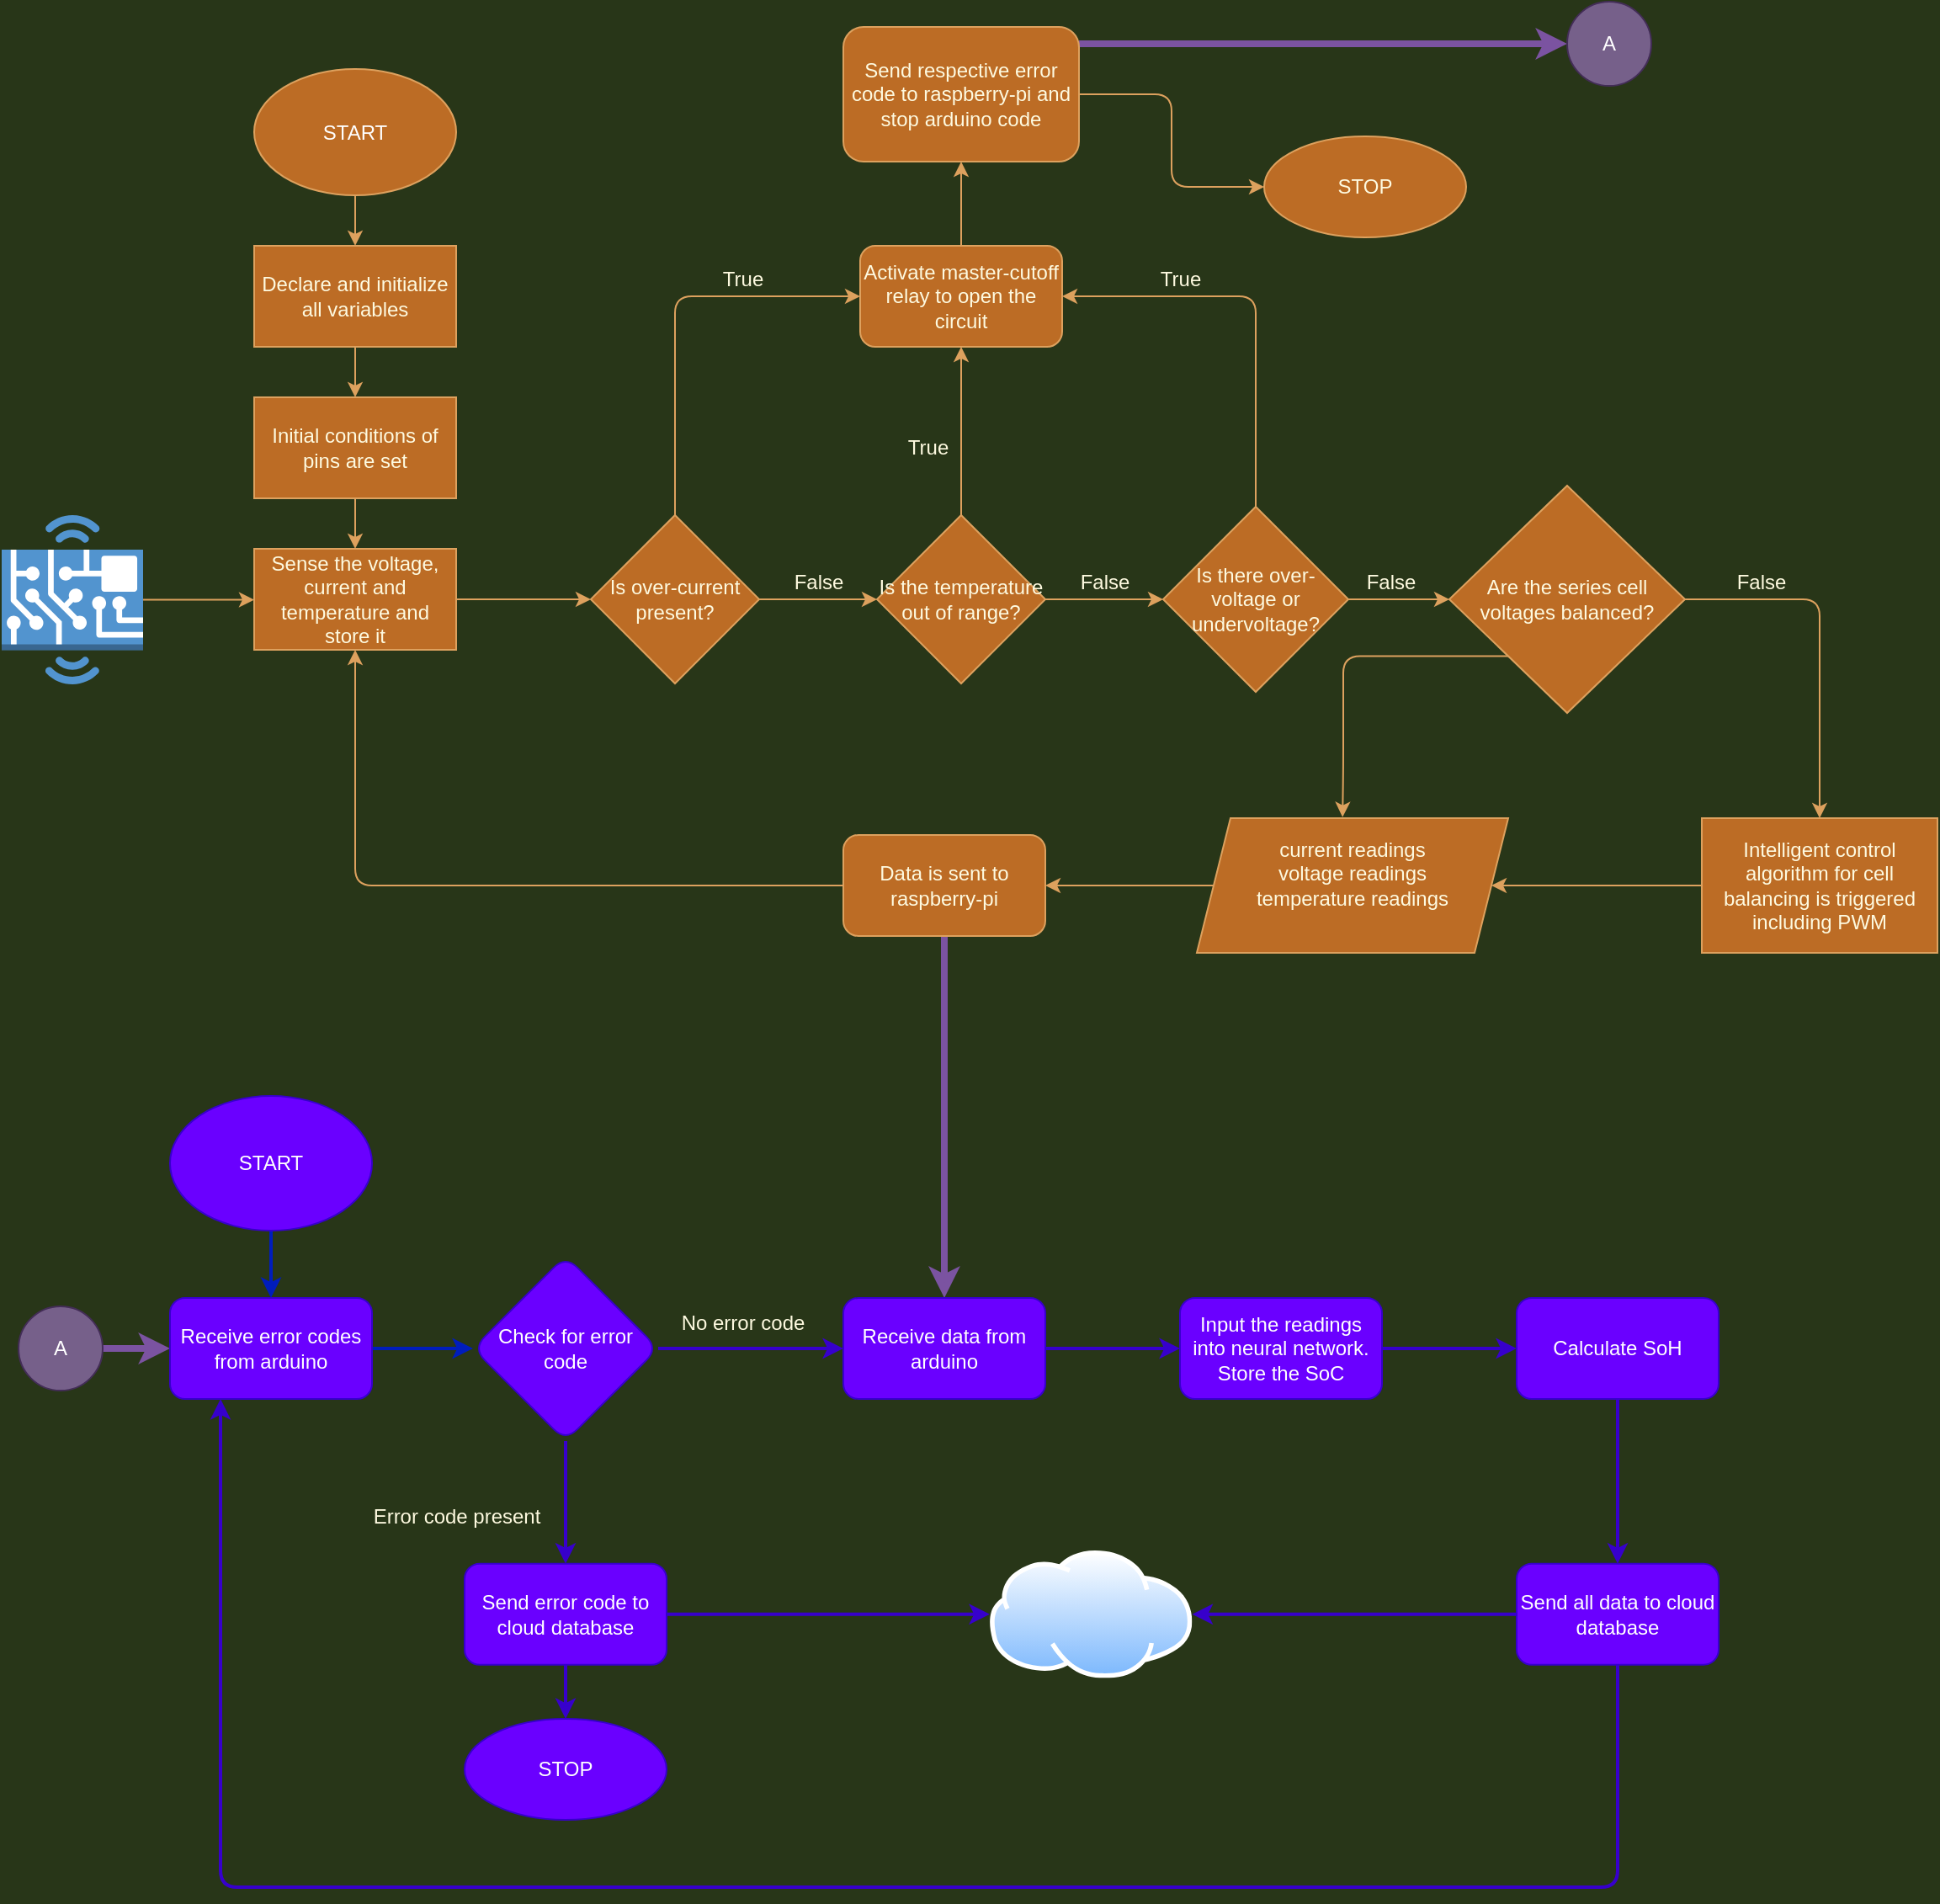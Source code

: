 <mxfile version="14.7.4" type="github">
  <diagram id="ZQuKfv0tQSPIokNDNCL0" name="Page-1">
    <mxGraphModel dx="1422" dy="791" grid="1" gridSize="10" guides="1" tooltips="1" connect="1" arrows="1" fold="1" page="1" pageScale="1" pageWidth="827" pageHeight="1169" background="#283618" math="0" shadow="0">
      <root>
        <mxCell id="0" />
        <mxCell id="1" parent="0" />
        <mxCell id="Vbz557c_matPlHKTKu7A-3" value="" style="edgeStyle=orthogonalEdgeStyle;curved=0;rounded=1;sketch=0;orthogonalLoop=1;jettySize=auto;html=1;fontColor=#FEFAE0;strokeColor=#DDA15E;fillColor=#BC6C25;" parent="1" source="Vbz557c_matPlHKTKu7A-1" target="Vbz557c_matPlHKTKu7A-2" edge="1">
          <mxGeometry relative="1" as="geometry" />
        </mxCell>
        <mxCell id="Vbz557c_matPlHKTKu7A-1" value="&lt;font color=&quot;#FFFFFF&quot;&gt;START&lt;/font&gt;" style="ellipse;whiteSpace=wrap;html=1;rounded=0;sketch=0;fontColor=#FEFAE0;strokeColor=#DDA15E;fillColor=#BC6C25;strokeWidth=1;perimeterSpacing=0;" parent="1" vertex="1">
          <mxGeometry x="390" y="60" width="120" height="75" as="geometry" />
        </mxCell>
        <mxCell id="Vbz557c_matPlHKTKu7A-5" style="edgeStyle=orthogonalEdgeStyle;curved=0;rounded=1;sketch=0;orthogonalLoop=1;jettySize=auto;html=1;exitX=0.5;exitY=1;exitDx=0;exitDy=0;entryX=0.5;entryY=0;entryDx=0;entryDy=0;fontColor=#FEFAE0;strokeColor=#DDA15E;fillColor=#BC6C25;" parent="1" source="Vbz557c_matPlHKTKu7A-2" target="Vbz557c_matPlHKTKu7A-4" edge="1">
          <mxGeometry relative="1" as="geometry" />
        </mxCell>
        <mxCell id="Vbz557c_matPlHKTKu7A-2" value="Declare and initialize all variables" style="rounded=0;whiteSpace=wrap;html=1;sketch=0;fontColor=#FEFAE0;strokeColor=#DDA15E;fillColor=#BC6C25;" parent="1" vertex="1">
          <mxGeometry x="390" y="165" width="120" height="60" as="geometry" />
        </mxCell>
        <mxCell id="Vbz557c_matPlHKTKu7A-7" value="" style="edgeStyle=orthogonalEdgeStyle;curved=0;rounded=1;sketch=0;orthogonalLoop=1;jettySize=auto;html=1;fontColor=#FEFAE0;strokeColor=#DDA15E;fillColor=#BC6C25;" parent="1" source="Vbz557c_matPlHKTKu7A-4" target="Vbz557c_matPlHKTKu7A-6" edge="1">
          <mxGeometry relative="1" as="geometry" />
        </mxCell>
        <mxCell id="Vbz557c_matPlHKTKu7A-4" value="Initial conditions of pins are set" style="rounded=0;whiteSpace=wrap;html=1;sketch=0;fontColor=#FEFAE0;strokeColor=#DDA15E;strokeWidth=1;fillColor=#BC6C25;gradientColor=none;" parent="1" vertex="1">
          <mxGeometry x="390" y="255" width="120" height="60" as="geometry" />
        </mxCell>
        <mxCell id="Vbz557c_matPlHKTKu7A-9" value="" style="edgeStyle=orthogonalEdgeStyle;curved=0;rounded=1;sketch=0;orthogonalLoop=1;jettySize=auto;html=1;fontColor=#FEFAE0;strokeColor=#DDA15E;fillColor=#BC6C25;" parent="1" source="Vbz557c_matPlHKTKu7A-6" target="Vbz557c_matPlHKTKu7A-8" edge="1">
          <mxGeometry relative="1" as="geometry" />
        </mxCell>
        <mxCell id="Vbz557c_matPlHKTKu7A-6" value="Sense the voltage, current and temperature and store it" style="whiteSpace=wrap;html=1;rounded=0;fontColor=#FEFAE0;strokeColor=#DDA15E;strokeWidth=1;fillColor=#BC6C25;sketch=0;" parent="1" vertex="1">
          <mxGeometry x="390" y="345" width="120" height="60" as="geometry" />
        </mxCell>
        <mxCell id="Vbz557c_matPlHKTKu7A-18" value="" style="edgeStyle=orthogonalEdgeStyle;curved=0;rounded=1;sketch=0;orthogonalLoop=1;jettySize=auto;html=1;fontColor=#FEFAE0;strokeColor=#DDA15E;fillColor=#BC6C25;" parent="1" source="Vbz557c_matPlHKTKu7A-8" target="Vbz557c_matPlHKTKu7A-17" edge="1">
          <mxGeometry relative="1" as="geometry" />
        </mxCell>
        <mxCell id="Vbz557c_matPlHKTKu7A-24" style="edgeStyle=orthogonalEdgeStyle;curved=0;rounded=1;sketch=0;orthogonalLoop=1;jettySize=auto;html=1;exitX=0.5;exitY=0;exitDx=0;exitDy=0;entryX=0;entryY=0.5;entryDx=0;entryDy=0;fontColor=#FEFAE0;strokeColor=#DDA15E;fillColor=#BC6C25;" parent="1" source="Vbz557c_matPlHKTKu7A-8" target="Vbz557c_matPlHKTKu7A-23" edge="1">
          <mxGeometry relative="1" as="geometry" />
        </mxCell>
        <mxCell id="Vbz557c_matPlHKTKu7A-8" value="Is over-current present?" style="rhombus;whiteSpace=wrap;html=1;rounded=0;fontColor=#FEFAE0;strokeColor=#DDA15E;strokeWidth=1;fillColor=#BC6C25;sketch=0;" parent="1" vertex="1">
          <mxGeometry x="590" y="325" width="100" height="100" as="geometry" />
        </mxCell>
        <mxCell id="Vbz557c_matPlHKTKu7A-21" value="" style="edgeStyle=orthogonalEdgeStyle;curved=0;rounded=1;sketch=0;orthogonalLoop=1;jettySize=auto;html=1;fontColor=#FEFAE0;strokeColor=#DDA15E;fillColor=#BC6C25;" parent="1" source="Vbz557c_matPlHKTKu7A-17" target="Vbz557c_matPlHKTKu7A-20" edge="1">
          <mxGeometry relative="1" as="geometry" />
        </mxCell>
        <mxCell id="Vbz557c_matPlHKTKu7A-25" style="edgeStyle=orthogonalEdgeStyle;curved=0;rounded=1;sketch=0;orthogonalLoop=1;jettySize=auto;html=1;exitX=0.5;exitY=0;exitDx=0;exitDy=0;entryX=0.5;entryY=1;entryDx=0;entryDy=0;fontColor=#FEFAE0;strokeColor=#DDA15E;fillColor=#BC6C25;" parent="1" source="Vbz557c_matPlHKTKu7A-17" target="Vbz557c_matPlHKTKu7A-23" edge="1">
          <mxGeometry relative="1" as="geometry" />
        </mxCell>
        <mxCell id="Vbz557c_matPlHKTKu7A-17" value="Is the temperature out of range?" style="rhombus;whiteSpace=wrap;html=1;rounded=0;fontColor=#FEFAE0;strokeColor=#DDA15E;strokeWidth=1;fillColor=#BC6C25;sketch=0;" parent="1" vertex="1">
          <mxGeometry x="760" y="325" width="100" height="100" as="geometry" />
        </mxCell>
        <mxCell id="Vbz557c_matPlHKTKu7A-19" value="False" style="text;html=1;align=center;verticalAlign=middle;resizable=0;points=[];autosize=1;strokeColor=none;fontColor=#FEFAE0;" parent="1" vertex="1">
          <mxGeometry x="700" y="355" width="50" height="20" as="geometry" />
        </mxCell>
        <mxCell id="Vbz557c_matPlHKTKu7A-26" style="edgeStyle=orthogonalEdgeStyle;curved=0;rounded=1;sketch=0;orthogonalLoop=1;jettySize=auto;html=1;exitX=0.5;exitY=0;exitDx=0;exitDy=0;entryX=1;entryY=0.5;entryDx=0;entryDy=0;fontColor=#FEFAE0;strokeColor=#DDA15E;fillColor=#BC6C25;" parent="1" source="Vbz557c_matPlHKTKu7A-20" target="Vbz557c_matPlHKTKu7A-23" edge="1">
          <mxGeometry relative="1" as="geometry" />
        </mxCell>
        <mxCell id="Vbz557c_matPlHKTKu7A-38" value="" style="edgeStyle=orthogonalEdgeStyle;curved=0;sketch=0;orthogonalLoop=1;jettySize=auto;html=1;fontColor=#FEFAE0;strokeColor=#DDA15E;fillColor=#BC6C25;" parent="1" source="Vbz557c_matPlHKTKu7A-20" target="Vbz557c_matPlHKTKu7A-37" edge="1">
          <mxGeometry relative="1" as="geometry" />
        </mxCell>
        <mxCell id="Vbz557c_matPlHKTKu7A-20" value="Is there over-voltage or undervoltage?" style="rhombus;whiteSpace=wrap;html=1;rounded=0;fontColor=#FEFAE0;strokeColor=#DDA15E;strokeWidth=1;fillColor=#BC6C25;sketch=0;" parent="1" vertex="1">
          <mxGeometry x="930" y="320" width="110" height="110" as="geometry" />
        </mxCell>
        <mxCell id="Vbz557c_matPlHKTKu7A-22" value="False" style="text;html=1;align=center;verticalAlign=middle;resizable=0;points=[];autosize=1;strokeColor=none;fontColor=#FEFAE0;" parent="1" vertex="1">
          <mxGeometry x="870" y="355" width="50" height="20" as="geometry" />
        </mxCell>
        <mxCell id="Vbz557c_matPlHKTKu7A-31" value="" style="edgeStyle=orthogonalEdgeStyle;curved=0;rounded=1;sketch=0;orthogonalLoop=1;jettySize=auto;html=1;fontColor=#FEFAE0;strokeColor=#DDA15E;fillColor=#BC6C25;" parent="1" source="Vbz557c_matPlHKTKu7A-23" target="Vbz557c_matPlHKTKu7A-30" edge="1">
          <mxGeometry relative="1" as="geometry" />
        </mxCell>
        <mxCell id="Vbz557c_matPlHKTKu7A-23" value="Activate master-cutoff relay to open the circuit" style="rounded=1;whiteSpace=wrap;html=1;sketch=0;fontColor=#FEFAE0;strokeColor=#DDA15E;strokeWidth=1;fillColor=#BC6C25;gradientColor=none;" parent="1" vertex="1">
          <mxGeometry x="750" y="165" width="120" height="60" as="geometry" />
        </mxCell>
        <mxCell id="Vbz557c_matPlHKTKu7A-27" value="True" style="text;html=1;align=center;verticalAlign=middle;resizable=0;points=[];autosize=1;strokeColor=none;fontColor=#FEFAE0;" parent="1" vertex="1">
          <mxGeometry x="660" y="175" width="40" height="20" as="geometry" />
        </mxCell>
        <mxCell id="Vbz557c_matPlHKTKu7A-28" value="True" style="text;html=1;align=center;verticalAlign=middle;resizable=0;points=[];autosize=1;strokeColor=none;fontColor=#FEFAE0;" parent="1" vertex="1">
          <mxGeometry x="920" y="175" width="40" height="20" as="geometry" />
        </mxCell>
        <mxCell id="Vbz557c_matPlHKTKu7A-29" value="True" style="text;html=1;align=center;verticalAlign=middle;resizable=0;points=[];autosize=1;strokeColor=none;fontColor=#FEFAE0;" parent="1" vertex="1">
          <mxGeometry x="770" y="275" width="40" height="20" as="geometry" />
        </mxCell>
        <mxCell id="Vbz557c_matPlHKTKu7A-35" value="" style="edgeStyle=orthogonalEdgeStyle;curved=0;rounded=1;sketch=0;orthogonalLoop=1;jettySize=auto;html=1;fontColor=#FEFAE0;fillColor=#76608a;strokeWidth=4;strokeColor=#7B53A1;" parent="1" source="Vbz557c_matPlHKTKu7A-30" target="Vbz557c_matPlHKTKu7A-33" edge="1">
          <mxGeometry relative="1" as="geometry">
            <Array as="points">
              <mxPoint x="920" y="45" />
              <mxPoint x="920" y="45" />
            </Array>
          </mxGeometry>
        </mxCell>
        <mxCell id="l6k71gGaqvxMgcNe-Q9w-36" value="" style="edgeStyle=orthogonalEdgeStyle;curved=0;sketch=0;orthogonalLoop=1;jettySize=auto;html=1;fontColor=#FEFAE0;strokeColor=#DDA15E;fillColor=#BC6C25;" edge="1" parent="1" source="Vbz557c_matPlHKTKu7A-30" target="l6k71gGaqvxMgcNe-Q9w-35">
          <mxGeometry relative="1" as="geometry" />
        </mxCell>
        <mxCell id="Vbz557c_matPlHKTKu7A-30" value="Send respective error code to raspberry-pi and stop arduino code" style="whiteSpace=wrap;html=1;rounded=1;strokeColor=#DDA15E;strokeWidth=1;fillColor=#BC6C25;sketch=0;fontColor=#FEFAE0;" parent="1" vertex="1">
          <mxGeometry x="740" y="35" width="140" height="80" as="geometry" />
        </mxCell>
        <mxCell id="Vbz557c_matPlHKTKu7A-33" value="A" style="ellipse;whiteSpace=wrap;html=1;aspect=fixed;rounded=0;sketch=0;fontColor=#ffffff;strokeColor=#432D57;strokeWidth=1;fillColor=#76608a;" parent="1" vertex="1">
          <mxGeometry x="1170" y="20" width="50" height="50" as="geometry" />
        </mxCell>
        <mxCell id="Vbz557c_matPlHKTKu7A-41" value="" style="edgeStyle=orthogonalEdgeStyle;curved=0;sketch=0;orthogonalLoop=1;jettySize=auto;html=1;fontColor=#FEFAE0;strokeColor=#DDA15E;fillColor=#BC6C25;" parent="1" source="Vbz557c_matPlHKTKu7A-37" target="Vbz557c_matPlHKTKu7A-40" edge="1">
          <mxGeometry relative="1" as="geometry" />
        </mxCell>
        <mxCell id="Vbz557c_matPlHKTKu7A-47" style="edgeStyle=orthogonalEdgeStyle;curved=0;sketch=0;orthogonalLoop=1;jettySize=auto;html=1;exitX=0;exitY=1;exitDx=0;exitDy=0;entryX=0.468;entryY=-0.008;entryDx=0;entryDy=0;entryPerimeter=0;fontColor=#FEFAE0;strokeColor=#DDA15E;fillColor=#BC6C25;" parent="1" source="Vbz557c_matPlHKTKu7A-37" target="Vbz557c_matPlHKTKu7A-44" edge="1">
          <mxGeometry relative="1" as="geometry">
            <Array as="points">
              <mxPoint x="1037" y="409" />
              <mxPoint x="1037" y="474" />
            </Array>
          </mxGeometry>
        </mxCell>
        <mxCell id="Vbz557c_matPlHKTKu7A-37" value="Are the series cell voltages balanced?" style="rhombus;whiteSpace=wrap;html=1;rounded=0;fontColor=#FEFAE0;strokeColor=#DDA15E;strokeWidth=1;fillColor=#BC6C25;sketch=0;" parent="1" vertex="1">
          <mxGeometry x="1100" y="307.5" width="140" height="135" as="geometry" />
        </mxCell>
        <mxCell id="Vbz557c_matPlHKTKu7A-39" value="&lt;div&gt;False&lt;/div&gt;" style="text;html=1;align=center;verticalAlign=middle;resizable=0;points=[];autosize=1;strokeColor=none;fontColor=#FEFAE0;" parent="1" vertex="1">
          <mxGeometry x="1040" y="355" width="50" height="20" as="geometry" />
        </mxCell>
        <mxCell id="Vbz557c_matPlHKTKu7A-45" value="" style="edgeStyle=orthogonalEdgeStyle;curved=0;sketch=0;orthogonalLoop=1;jettySize=auto;html=1;fontColor=#FEFAE0;strokeColor=#DDA15E;fillColor=#BC6C25;" parent="1" source="Vbz557c_matPlHKTKu7A-40" target="Vbz557c_matPlHKTKu7A-44" edge="1">
          <mxGeometry relative="1" as="geometry" />
        </mxCell>
        <mxCell id="Vbz557c_matPlHKTKu7A-40" value="Intelligent control algorithm for cell balancing is triggered including PWM" style="whiteSpace=wrap;html=1;rounded=0;fontColor=#FEFAE0;strokeColor=#DDA15E;strokeWidth=1;fillColor=#BC6C25;sketch=0;" parent="1" vertex="1">
          <mxGeometry x="1250" y="505" width="140" height="80" as="geometry" />
        </mxCell>
        <mxCell id="Vbz557c_matPlHKTKu7A-42" value="False" style="text;html=1;align=center;verticalAlign=middle;resizable=0;points=[];autosize=1;strokeColor=none;fontColor=#FEFAE0;" parent="1" vertex="1">
          <mxGeometry x="1260" y="355" width="50" height="20" as="geometry" />
        </mxCell>
        <mxCell id="Vbz557c_matPlHKTKu7A-49" value="" style="edgeStyle=orthogonalEdgeStyle;curved=0;sketch=0;orthogonalLoop=1;jettySize=auto;html=1;fontColor=#FEFAE0;strokeColor=#DDA15E;fillColor=#BC6C25;" parent="1" source="Vbz557c_matPlHKTKu7A-44" target="Vbz557c_matPlHKTKu7A-48" edge="1">
          <mxGeometry relative="1" as="geometry" />
        </mxCell>
        <mxCell id="Vbz557c_matPlHKTKu7A-44" value="&lt;div&gt;current readings&lt;/div&gt;&lt;div&gt;voltage readings&lt;/div&gt;&lt;div&gt;temperature readings&lt;/div&gt;&lt;div&gt;&lt;br&gt;&lt;/div&gt;" style="shape=parallelogram;perimeter=parallelogramPerimeter;whiteSpace=wrap;html=1;fixedSize=1;rounded=0;fontColor=#FEFAE0;strokeColor=#DDA15E;strokeWidth=1;fillColor=#BC6C25;sketch=0;" parent="1" vertex="1">
          <mxGeometry x="950" y="505" width="185" height="80" as="geometry" />
        </mxCell>
        <mxCell id="l6k71gGaqvxMgcNe-Q9w-1" style="edgeStyle=orthogonalEdgeStyle;curved=0;sketch=0;orthogonalLoop=1;jettySize=auto;html=1;entryX=0.5;entryY=1;entryDx=0;entryDy=0;fontColor=#FEFAE0;strokeColor=#DDA15E;fillColor=#BC6C25;" edge="1" parent="1" source="Vbz557c_matPlHKTKu7A-48" target="Vbz557c_matPlHKTKu7A-6">
          <mxGeometry relative="1" as="geometry" />
        </mxCell>
        <mxCell id="l6k71gGaqvxMgcNe-Q9w-3" value="" style="edgeStyle=orthogonalEdgeStyle;curved=0;sketch=0;orthogonalLoop=1;jettySize=auto;html=1;fontColor=#ffffff;strokeColor=#7B53A1;strokeWidth=4;fillColor=#76608a;entryX=0.5;entryY=0;entryDx=0;entryDy=0;" edge="1" parent="1" source="Vbz557c_matPlHKTKu7A-48" target="l6k71gGaqvxMgcNe-Q9w-15">
          <mxGeometry relative="1" as="geometry">
            <mxPoint x="800" y="620" as="targetPoint" />
          </mxGeometry>
        </mxCell>
        <mxCell id="Vbz557c_matPlHKTKu7A-48" value="Data is sent to raspberry-pi" style="rounded=1;whiteSpace=wrap;html=1;fontColor=#FEFAE0;strokeColor=#DDA15E;strokeWidth=1;fillColor=#BC6C25;sketch=0;" parent="1" vertex="1">
          <mxGeometry x="740" y="515" width="120" height="60" as="geometry" />
        </mxCell>
        <mxCell id="l6k71gGaqvxMgcNe-Q9w-8" value="" style="edgeStyle=orthogonalEdgeStyle;curved=0;sketch=0;orthogonalLoop=1;jettySize=auto;html=1;fontColor=#ffffff;strokeColor=#7B53A1;strokeWidth=4;fillColor=#76608a;" edge="1" parent="1" source="l6k71gGaqvxMgcNe-Q9w-4" target="l6k71gGaqvxMgcNe-Q9w-6">
          <mxGeometry relative="1" as="geometry" />
        </mxCell>
        <mxCell id="l6k71gGaqvxMgcNe-Q9w-4" value="A" style="ellipse;whiteSpace=wrap;html=1;aspect=fixed;rounded=0;sketch=0;fontColor=#ffffff;strokeColor=#432D57;strokeWidth=1;fillColor=#76608a;" vertex="1" parent="1">
          <mxGeometry x="250" y="795" width="50" height="50" as="geometry" />
        </mxCell>
        <mxCell id="l6k71gGaqvxMgcNe-Q9w-7" value="" style="edgeStyle=orthogonalEdgeStyle;curved=0;sketch=0;orthogonalLoop=1;jettySize=auto;html=1;fontColor=#FEFAE0;strokeColor=#001DBC;fillColor=#0050ef;strokeWidth=2;" edge="1" parent="1" source="l6k71gGaqvxMgcNe-Q9w-5" target="l6k71gGaqvxMgcNe-Q9w-6">
          <mxGeometry relative="1" as="geometry" />
        </mxCell>
        <mxCell id="l6k71gGaqvxMgcNe-Q9w-5" value="START" style="ellipse;whiteSpace=wrap;html=1;rounded=1;sketch=0;strokeWidth=1;strokeColor=#3700CC;fillColor=#6a00ff;fontColor=#ffffff;" vertex="1" parent="1">
          <mxGeometry x="340" y="670" width="120" height="80" as="geometry" />
        </mxCell>
        <mxCell id="l6k71gGaqvxMgcNe-Q9w-11" value="" style="edgeStyle=orthogonalEdgeStyle;curved=0;sketch=0;orthogonalLoop=1;jettySize=auto;html=1;fontColor=#FEFAE0;strokeColor=#001DBC;strokeWidth=2;fillColor=#0050ef;" edge="1" parent="1" source="l6k71gGaqvxMgcNe-Q9w-6" target="l6k71gGaqvxMgcNe-Q9w-9">
          <mxGeometry relative="1" as="geometry" />
        </mxCell>
        <mxCell id="l6k71gGaqvxMgcNe-Q9w-6" value="Receive error codes from arduino" style="whiteSpace=wrap;html=1;rounded=1;fontColor=#ffffff;strokeColor=#3700CC;strokeWidth=1;fillColor=#6a00ff;sketch=0;" vertex="1" parent="1">
          <mxGeometry x="340" y="790" width="120" height="60" as="geometry" />
        </mxCell>
        <mxCell id="l6k71gGaqvxMgcNe-Q9w-13" value="" style="edgeStyle=orthogonalEdgeStyle;curved=0;sketch=0;orthogonalLoop=1;jettySize=auto;html=1;fontColor=#FEFAE0;strokeColor=#3700CC;strokeWidth=2;fillColor=#6a00ff;" edge="1" parent="1" source="l6k71gGaqvxMgcNe-Q9w-9" target="l6k71gGaqvxMgcNe-Q9w-12">
          <mxGeometry relative="1" as="geometry" />
        </mxCell>
        <mxCell id="l6k71gGaqvxMgcNe-Q9w-16" value="" style="edgeStyle=orthogonalEdgeStyle;curved=0;sketch=0;orthogonalLoop=1;jettySize=auto;html=1;fontColor=#FEFAE0;strokeColor=#3700CC;strokeWidth=2;fillColor=#6a00ff;" edge="1" parent="1" source="l6k71gGaqvxMgcNe-Q9w-9" target="l6k71gGaqvxMgcNe-Q9w-15">
          <mxGeometry relative="1" as="geometry" />
        </mxCell>
        <mxCell id="l6k71gGaqvxMgcNe-Q9w-9" value="Check for error code" style="rhombus;whiteSpace=wrap;html=1;rounded=1;fontColor=#ffffff;strokeColor=#3700CC;strokeWidth=1;fillColor=#6a00ff;sketch=0;" vertex="1" parent="1">
          <mxGeometry x="520" y="765" width="110" height="110" as="geometry" />
        </mxCell>
        <mxCell id="l6k71gGaqvxMgcNe-Q9w-28" style="edgeStyle=orthogonalEdgeStyle;curved=0;sketch=0;orthogonalLoop=1;jettySize=auto;html=1;exitX=1;exitY=0.5;exitDx=0;exitDy=0;entryX=0;entryY=0.5;entryDx=0;entryDy=0;fontColor=#FEFAE0;strokeColor=#3700CC;strokeWidth=2;fillColor=#6a00ff;" edge="1" parent="1" source="l6k71gGaqvxMgcNe-Q9w-12" target="l6k71gGaqvxMgcNe-Q9w-27">
          <mxGeometry relative="1" as="geometry" />
        </mxCell>
        <mxCell id="l6k71gGaqvxMgcNe-Q9w-34" value="" style="edgeStyle=orthogonalEdgeStyle;curved=0;sketch=0;orthogonalLoop=1;jettySize=auto;html=1;fontColor=#FEFAE0;strokeColor=#3700CC;strokeWidth=2;fillColor=#6a00ff;" edge="1" parent="1" source="l6k71gGaqvxMgcNe-Q9w-12" target="l6k71gGaqvxMgcNe-Q9w-33">
          <mxGeometry relative="1" as="geometry" />
        </mxCell>
        <mxCell id="l6k71gGaqvxMgcNe-Q9w-12" value="Send error code to cloud database" style="whiteSpace=wrap;html=1;rounded=1;fontColor=#ffffff;strokeColor=#3700CC;strokeWidth=1;fillColor=#6a00ff;sketch=0;" vertex="1" parent="1">
          <mxGeometry x="515" y="947.87" width="120" height="60" as="geometry" />
        </mxCell>
        <mxCell id="l6k71gGaqvxMgcNe-Q9w-14" value="Error code present" style="text;html=1;align=center;verticalAlign=middle;resizable=0;points=[];autosize=1;strokeColor=none;fontColor=#FEFAE0;" vertex="1" parent="1">
          <mxGeometry x="450" y="910" width="120" height="20" as="geometry" />
        </mxCell>
        <mxCell id="l6k71gGaqvxMgcNe-Q9w-22" value="" style="edgeStyle=orthogonalEdgeStyle;curved=0;sketch=0;orthogonalLoop=1;jettySize=auto;html=1;fontColor=#FEFAE0;strokeColor=#3700CC;strokeWidth=2;fillColor=#6a00ff;" edge="1" parent="1" source="l6k71gGaqvxMgcNe-Q9w-15" target="l6k71gGaqvxMgcNe-Q9w-21">
          <mxGeometry relative="1" as="geometry" />
        </mxCell>
        <mxCell id="l6k71gGaqvxMgcNe-Q9w-15" value="Receive data from arduino" style="whiteSpace=wrap;html=1;rounded=1;fontColor=#ffffff;strokeColor=#3700CC;strokeWidth=1;fillColor=#6a00ff;sketch=0;" vertex="1" parent="1">
          <mxGeometry x="740" y="790" width="120" height="60" as="geometry" />
        </mxCell>
        <mxCell id="l6k71gGaqvxMgcNe-Q9w-17" value="&lt;div&gt;No error code&lt;/div&gt;" style="text;html=1;align=center;verticalAlign=middle;resizable=0;points=[];autosize=1;strokeColor=none;fontColor=#FEFAE0;" vertex="1" parent="1">
          <mxGeometry x="635" y="795" width="90" height="20" as="geometry" />
        </mxCell>
        <mxCell id="l6k71gGaqvxMgcNe-Q9w-24" value="" style="edgeStyle=orthogonalEdgeStyle;curved=0;sketch=0;orthogonalLoop=1;jettySize=auto;html=1;fontColor=#FEFAE0;strokeColor=#3700CC;strokeWidth=2;fillColor=#6a00ff;" edge="1" parent="1" source="l6k71gGaqvxMgcNe-Q9w-21" target="l6k71gGaqvxMgcNe-Q9w-23">
          <mxGeometry relative="1" as="geometry" />
        </mxCell>
        <mxCell id="l6k71gGaqvxMgcNe-Q9w-21" value="Input the readings into neural network. Store the SoC" style="whiteSpace=wrap;html=1;rounded=1;fontColor=#ffffff;strokeColor=#3700CC;strokeWidth=1;fillColor=#6a00ff;sketch=0;" vertex="1" parent="1">
          <mxGeometry x="940" y="790" width="120" height="60" as="geometry" />
        </mxCell>
        <mxCell id="l6k71gGaqvxMgcNe-Q9w-26" value="" style="edgeStyle=orthogonalEdgeStyle;curved=0;sketch=0;orthogonalLoop=1;jettySize=auto;html=1;fontColor=#FEFAE0;strokeColor=#3700CC;strokeWidth=2;fillColor=#6a00ff;" edge="1" parent="1" source="l6k71gGaqvxMgcNe-Q9w-23" target="l6k71gGaqvxMgcNe-Q9w-25">
          <mxGeometry relative="1" as="geometry" />
        </mxCell>
        <mxCell id="l6k71gGaqvxMgcNe-Q9w-23" value="Calculate SoH " style="whiteSpace=wrap;html=1;rounded=1;fontColor=#ffffff;strokeColor=#3700CC;strokeWidth=1;fillColor=#6a00ff;sketch=0;" vertex="1" parent="1">
          <mxGeometry x="1140" y="790" width="120" height="60" as="geometry" />
        </mxCell>
        <mxCell id="l6k71gGaqvxMgcNe-Q9w-29" style="edgeStyle=orthogonalEdgeStyle;curved=0;sketch=0;orthogonalLoop=1;jettySize=auto;html=1;exitX=0;exitY=0.5;exitDx=0;exitDy=0;entryX=1;entryY=0.5;entryDx=0;entryDy=0;fontColor=#FEFAE0;strokeColor=#3700CC;strokeWidth=2;fillColor=#6a00ff;" edge="1" parent="1" source="l6k71gGaqvxMgcNe-Q9w-25" target="l6k71gGaqvxMgcNe-Q9w-27">
          <mxGeometry relative="1" as="geometry" />
        </mxCell>
        <mxCell id="l6k71gGaqvxMgcNe-Q9w-32" style="edgeStyle=orthogonalEdgeStyle;curved=0;sketch=0;orthogonalLoop=1;jettySize=auto;html=1;exitX=0.5;exitY=1;exitDx=0;exitDy=0;entryX=0.25;entryY=1;entryDx=0;entryDy=0;fontColor=#FEFAE0;strokeColor=#3700CC;strokeWidth=2;fillColor=#6a00ff;" edge="1" parent="1" source="l6k71gGaqvxMgcNe-Q9w-25" target="l6k71gGaqvxMgcNe-Q9w-6">
          <mxGeometry relative="1" as="geometry">
            <Array as="points">
              <mxPoint x="1200" y="1140" />
              <mxPoint x="370" y="1140" />
            </Array>
          </mxGeometry>
        </mxCell>
        <mxCell id="l6k71gGaqvxMgcNe-Q9w-25" value="Send all data to cloud database" style="whiteSpace=wrap;html=1;rounded=1;fontColor=#ffffff;strokeColor=#3700CC;strokeWidth=1;fillColor=#6a00ff;sketch=0;" vertex="1" parent="1">
          <mxGeometry x="1140" y="947.87" width="120" height="60" as="geometry" />
        </mxCell>
        <mxCell id="l6k71gGaqvxMgcNe-Q9w-27" value="" style="aspect=fixed;perimeter=ellipsePerimeter;html=1;align=center;shadow=0;dashed=0;spacingTop=3;image;image=img/lib/active_directory/internet_cloud.svg;rounded=1;sketch=0;fontColor=#FEFAE0;strokeColor=#990000;strokeWidth=1;fillColor=#FF9999;" vertex="1" parent="1">
          <mxGeometry x="827" y="940" width="120.24" height="75.75" as="geometry" />
        </mxCell>
        <mxCell id="l6k71gGaqvxMgcNe-Q9w-33" value="STOP" style="ellipse;whiteSpace=wrap;html=1;rounded=1;fontColor=#ffffff;strokeColor=#3700CC;strokeWidth=1;fillColor=#6a00ff;sketch=0;" vertex="1" parent="1">
          <mxGeometry x="515" y="1040" width="120" height="60" as="geometry" />
        </mxCell>
        <mxCell id="l6k71gGaqvxMgcNe-Q9w-35" value="STOP" style="ellipse;whiteSpace=wrap;html=1;rounded=1;fontColor=#FEFAE0;strokeColor=#DDA15E;strokeWidth=1;fillColor=#BC6C25;sketch=0;" vertex="1" parent="1">
          <mxGeometry x="990" y="100" width="120" height="60" as="geometry" />
        </mxCell>
        <mxCell id="l6k71gGaqvxMgcNe-Q9w-38" value="" style="edgeStyle=orthogonalEdgeStyle;curved=0;sketch=0;orthogonalLoop=1;jettySize=auto;html=1;fontColor=#FEFAE0;strokeColor=#DDA15E;fillColor=#BC6C25;" edge="1" parent="1" source="l6k71gGaqvxMgcNe-Q9w-37">
          <mxGeometry relative="1" as="geometry">
            <mxPoint x="390" y="375.25" as="targetPoint" />
          </mxGeometry>
        </mxCell>
        <mxCell id="l6k71gGaqvxMgcNe-Q9w-37" value="" style="outlineConnect=0;dashed=0;verticalLabelPosition=bottom;verticalAlign=top;align=center;html=1;shape=mxgraph.aws3.hardware_board;fillColor=#5294CF;gradientColor=none;rounded=1;sketch=0;fontColor=#FEFAE0;strokeColor=#990000;strokeWidth=1;" vertex="1" parent="1">
          <mxGeometry x="240" y="325" width="84" height="100.5" as="geometry" />
        </mxCell>
      </root>
    </mxGraphModel>
  </diagram>
</mxfile>
